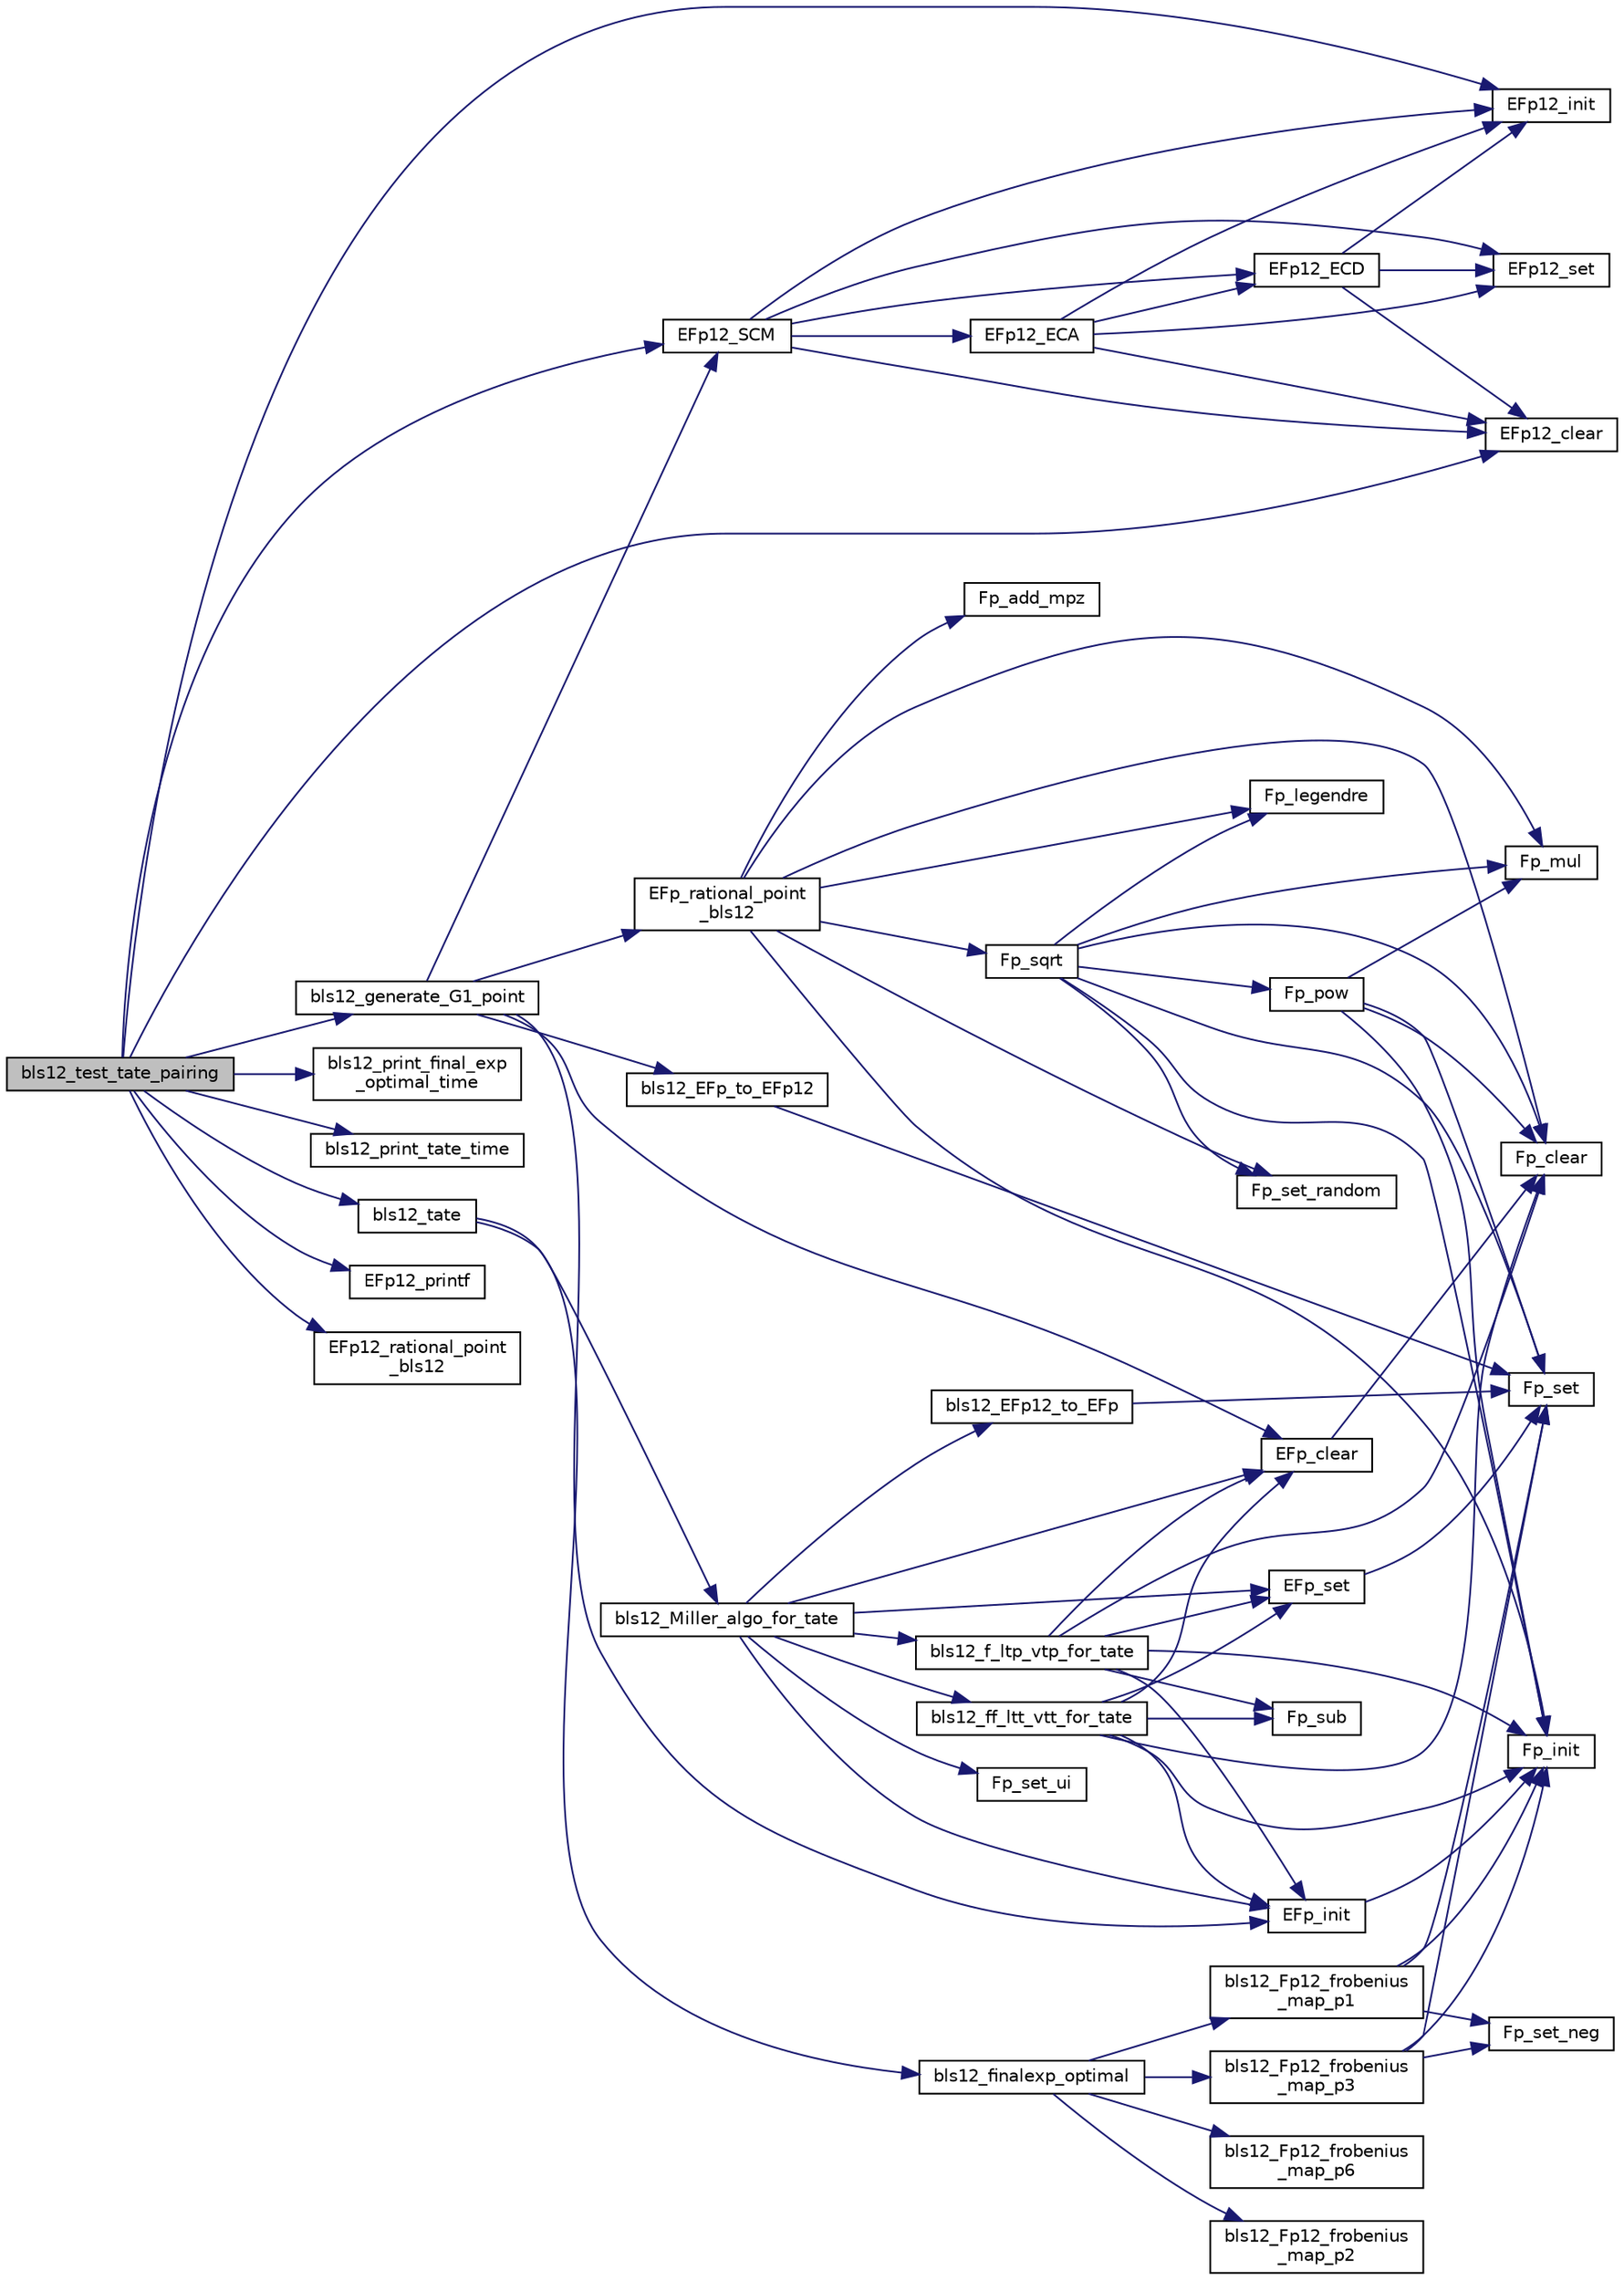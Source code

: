 digraph "bls12_test_tate_pairing"
{
  edge [fontname="Helvetica",fontsize="10",labelfontname="Helvetica",labelfontsize="10"];
  node [fontname="Helvetica",fontsize="10",shape=record];
  rankdir="LR";
  Node229 [label="bls12_test_tate_pairing",height=0.2,width=0.4,color="black", fillcolor="grey75", style="filled", fontcolor="black"];
  Node229 -> Node230 [color="midnightblue",fontsize="10",style="solid",fontname="Helvetica"];
  Node230 [label="bls12_generate_G1_point",height=0.2,width=0.4,color="black", fillcolor="white", style="filled",URL="$bls12__generate__points_8h.html#a72ef3b90d050e3eeb5395016e62ceaf1"];
  Node230 -> Node231 [color="midnightblue",fontsize="10",style="solid",fontname="Helvetica"];
  Node231 [label="bls12_EFp_to_EFp12",height=0.2,width=0.4,color="black", fillcolor="white", style="filled",URL="$bls12__twist_8h.html#a1fff3d9b5a4da8df91e68493d344cb6b"];
  Node231 -> Node232 [color="midnightblue",fontsize="10",style="solid",fontname="Helvetica"];
  Node232 [label="Fp_set",height=0.2,width=0.4,color="black", fillcolor="white", style="filled",URL="$bn__fp_8h.html#ab986f83b75086cf6c3f40105c5ae23b8"];
  Node230 -> Node233 [color="midnightblue",fontsize="10",style="solid",fontname="Helvetica"];
  Node233 [label="EFp12_SCM",height=0.2,width=0.4,color="black", fillcolor="white", style="filled",URL="$bn__efp12_8h.html#a525c20258f15285298ddf9ef3d334a67"];
  Node233 -> Node234 [color="midnightblue",fontsize="10",style="solid",fontname="Helvetica"];
  Node234 [label="EFp12_set",height=0.2,width=0.4,color="black", fillcolor="white", style="filled",URL="$bn__efp12_8h.html#add6e88c55e9b0107afabd8ff793545da"];
  Node233 -> Node235 [color="midnightblue",fontsize="10",style="solid",fontname="Helvetica"];
  Node235 [label="EFp12_init",height=0.2,width=0.4,color="black", fillcolor="white", style="filled",URL="$bn__efp12_8h.html#a1cef63517b0aaf7a3c4c3f0b030d00aa"];
  Node233 -> Node236 [color="midnightblue",fontsize="10",style="solid",fontname="Helvetica"];
  Node236 [label="EFp12_ECD",height=0.2,width=0.4,color="black", fillcolor="white", style="filled",URL="$bn__efp12_8h.html#a47a2b437c57858628f6571fa74eaf8a9"];
  Node236 -> Node235 [color="midnightblue",fontsize="10",style="solid",fontname="Helvetica"];
  Node236 -> Node234 [color="midnightblue",fontsize="10",style="solid",fontname="Helvetica"];
  Node236 -> Node237 [color="midnightblue",fontsize="10",style="solid",fontname="Helvetica"];
  Node237 [label="EFp12_clear",height=0.2,width=0.4,color="black", fillcolor="white", style="filled",URL="$bn__efp12_8h.html#af82bf012407b635d6e636d5323cd5da8"];
  Node233 -> Node238 [color="midnightblue",fontsize="10",style="solid",fontname="Helvetica"];
  Node238 [label="EFp12_ECA",height=0.2,width=0.4,color="black", fillcolor="white", style="filled",URL="$bn__efp12_8h.html#aa9cc7485b8fda733e5d194e0b658afe4"];
  Node238 -> Node234 [color="midnightblue",fontsize="10",style="solid",fontname="Helvetica"];
  Node238 -> Node236 [color="midnightblue",fontsize="10",style="solid",fontname="Helvetica"];
  Node238 -> Node235 [color="midnightblue",fontsize="10",style="solid",fontname="Helvetica"];
  Node238 -> Node237 [color="midnightblue",fontsize="10",style="solid",fontname="Helvetica"];
  Node233 -> Node237 [color="midnightblue",fontsize="10",style="solid",fontname="Helvetica"];
  Node230 -> Node239 [color="midnightblue",fontsize="10",style="solid",fontname="Helvetica"];
  Node239 [label="EFp_clear",height=0.2,width=0.4,color="black", fillcolor="white", style="filled",URL="$bn__efp_8h.html#a8d12aae9ceed0cf06fffc1dc2c2aae40"];
  Node239 -> Node240 [color="midnightblue",fontsize="10",style="solid",fontname="Helvetica"];
  Node240 [label="Fp_clear",height=0.2,width=0.4,color="black", fillcolor="white", style="filled",URL="$bn__fp_8h.html#a8020d216e590f1a4e3ed197dac0920fc"];
  Node230 -> Node241 [color="midnightblue",fontsize="10",style="solid",fontname="Helvetica"];
  Node241 [label="EFp_init",height=0.2,width=0.4,color="black", fillcolor="white", style="filled",URL="$bn__efp_8h.html#a2b1c0fe61a09134e31640f1565a48ed1"];
  Node241 -> Node242 [color="midnightblue",fontsize="10",style="solid",fontname="Helvetica"];
  Node242 [label="Fp_init",height=0.2,width=0.4,color="black", fillcolor="white", style="filled",URL="$bn__fp_8h.html#af102c589736284034064b7c2283000cb"];
  Node230 -> Node243 [color="midnightblue",fontsize="10",style="solid",fontname="Helvetica"];
  Node243 [label="EFp_rational_point\l_bls12",height=0.2,width=0.4,color="black", fillcolor="white", style="filled",URL="$bn__efp_8h.html#a131fa3538790c33f2006d84b4a60f4e5"];
  Node243 -> Node242 [color="midnightblue",fontsize="10",style="solid",fontname="Helvetica"];
  Node243 -> Node244 [color="midnightblue",fontsize="10",style="solid",fontname="Helvetica"];
  Node244 [label="Fp_set_random",height=0.2,width=0.4,color="black", fillcolor="white", style="filled",URL="$bn__fp_8h.html#afd32945f05593f2832d301c043b2b437"];
  Node243 -> Node245 [color="midnightblue",fontsize="10",style="solid",fontname="Helvetica"];
  Node245 [label="Fp_mul",height=0.2,width=0.4,color="black", fillcolor="white", style="filled",URL="$bn__fp_8h.html#a880fb156a0cc84e3483d481f9f22784e"];
  Node243 -> Node246 [color="midnightblue",fontsize="10",style="solid",fontname="Helvetica"];
  Node246 [label="Fp_add_mpz",height=0.2,width=0.4,color="black", fillcolor="white", style="filled",URL="$bn__fp_8h.html#a5e260a66d393501471c5fd9c8639a610"];
  Node243 -> Node247 [color="midnightblue",fontsize="10",style="solid",fontname="Helvetica"];
  Node247 [label="Fp_legendre",height=0.2,width=0.4,color="black", fillcolor="white", style="filled",URL="$bn__fp_8h.html#af7eedeaca3d3493d084125e1555ac71e"];
  Node243 -> Node248 [color="midnightblue",fontsize="10",style="solid",fontname="Helvetica"];
  Node248 [label="Fp_sqrt",height=0.2,width=0.4,color="black", fillcolor="white", style="filled",URL="$bn__fp_8h.html#acfc7bfa81b3f370904680568d52a54cd"];
  Node248 -> Node242 [color="midnightblue",fontsize="10",style="solid",fontname="Helvetica"];
  Node248 -> Node244 [color="midnightblue",fontsize="10",style="solid",fontname="Helvetica"];
  Node248 -> Node247 [color="midnightblue",fontsize="10",style="solid",fontname="Helvetica"];
  Node248 -> Node249 [color="midnightblue",fontsize="10",style="solid",fontname="Helvetica"];
  Node249 [label="Fp_pow",height=0.2,width=0.4,color="black", fillcolor="white", style="filled",URL="$bn__fp_8h.html#a0a229db7cfb57e337de586eb3695fa28"];
  Node249 -> Node242 [color="midnightblue",fontsize="10",style="solid",fontname="Helvetica"];
  Node249 -> Node232 [color="midnightblue",fontsize="10",style="solid",fontname="Helvetica"];
  Node249 -> Node245 [color="midnightblue",fontsize="10",style="solid",fontname="Helvetica"];
  Node249 -> Node240 [color="midnightblue",fontsize="10",style="solid",fontname="Helvetica"];
  Node248 -> Node245 [color="midnightblue",fontsize="10",style="solid",fontname="Helvetica"];
  Node248 -> Node232 [color="midnightblue",fontsize="10",style="solid",fontname="Helvetica"];
  Node248 -> Node240 [color="midnightblue",fontsize="10",style="solid",fontname="Helvetica"];
  Node243 -> Node240 [color="midnightblue",fontsize="10",style="solid",fontname="Helvetica"];
  Node229 -> Node250 [color="midnightblue",fontsize="10",style="solid",fontname="Helvetica"];
  Node250 [label="bls12_print_final_exp\l_optimal_time",height=0.2,width=0.4,color="black", fillcolor="white", style="filled",URL="$bls12__timeprint_8h.html#a6081f5bf171cdd0ca0de132ee1e92d53"];
  Node229 -> Node251 [color="midnightblue",fontsize="10",style="solid",fontname="Helvetica"];
  Node251 [label="bls12_print_tate_time",height=0.2,width=0.4,color="black", fillcolor="white", style="filled",URL="$bls12__timeprint_8h.html#a0c93bdff976e5aa44b2368b57ad6c049"];
  Node229 -> Node252 [color="midnightblue",fontsize="10",style="solid",fontname="Helvetica"];
  Node252 [label="bls12_tate",height=0.2,width=0.4,color="black", fillcolor="white", style="filled",URL="$bls12__pairings_8h.html#a83edc7fcbac2490ab67a1e6f746bdd68"];
  Node252 -> Node253 [color="midnightblue",fontsize="10",style="solid",fontname="Helvetica"];
  Node253 [label="bls12_finalexp_optimal",height=0.2,width=0.4,color="black", fillcolor="white", style="filled",URL="$bls12__finalexp_8h.html#a7ebeae6dd8ceff07d604ddb47a9cd2a1"];
  Node253 -> Node254 [color="midnightblue",fontsize="10",style="solid",fontname="Helvetica"];
  Node254 [label="bls12_Fp12_frobenius\l_map_p1",height=0.2,width=0.4,color="black", fillcolor="white", style="filled",URL="$bls12__frobenius_8h.html#a22e66a8db607710f331457d0a42b52a6"];
  Node254 -> Node242 [color="midnightblue",fontsize="10",style="solid",fontname="Helvetica"];
  Node254 -> Node232 [color="midnightblue",fontsize="10",style="solid",fontname="Helvetica"];
  Node254 -> Node255 [color="midnightblue",fontsize="10",style="solid",fontname="Helvetica"];
  Node255 [label="Fp_set_neg",height=0.2,width=0.4,color="black", fillcolor="white", style="filled",URL="$bn__fp_8h.html#ab8ccba7d599eda4d0cd9e34b09fe38e6"];
  Node253 -> Node256 [color="midnightblue",fontsize="10",style="solid",fontname="Helvetica"];
  Node256 [label="bls12_Fp12_frobenius\l_map_p2",height=0.2,width=0.4,color="black", fillcolor="white", style="filled",URL="$bls12__frobenius_8h.html#af6a38141d5aa4f0fc4361d12d8c05671"];
  Node253 -> Node257 [color="midnightblue",fontsize="10",style="solid",fontname="Helvetica"];
  Node257 [label="bls12_Fp12_frobenius\l_map_p3",height=0.2,width=0.4,color="black", fillcolor="white", style="filled",URL="$bls12__frobenius_8h.html#a8b383bddc2f7f902a85b73bea5d9d44d"];
  Node257 -> Node242 [color="midnightblue",fontsize="10",style="solid",fontname="Helvetica"];
  Node257 -> Node232 [color="midnightblue",fontsize="10",style="solid",fontname="Helvetica"];
  Node257 -> Node255 [color="midnightblue",fontsize="10",style="solid",fontname="Helvetica"];
  Node253 -> Node258 [color="midnightblue",fontsize="10",style="solid",fontname="Helvetica"];
  Node258 [label="bls12_Fp12_frobenius\l_map_p6",height=0.2,width=0.4,color="black", fillcolor="white", style="filled",URL="$bls12__frobenius_8h.html#ac7974480ad75b1a3ccb4ead7247abf15"];
  Node252 -> Node259 [color="midnightblue",fontsize="10",style="solid",fontname="Helvetica"];
  Node259 [label="bls12_Miller_algo_for_tate",height=0.2,width=0.4,color="black", fillcolor="white", style="filled",URL="$bls12__miller__tate_8h.html#a3e6c2d9558c05e1ab32f2c67b03287d5"];
  Node259 -> Node260 [color="midnightblue",fontsize="10",style="solid",fontname="Helvetica"];
  Node260 [label="bls12_EFp12_to_EFp",height=0.2,width=0.4,color="black", fillcolor="white", style="filled",URL="$bls12__twist_8h.html#ab400c20c7379b8092500f351fda16323"];
  Node260 -> Node232 [color="midnightblue",fontsize="10",style="solid",fontname="Helvetica"];
  Node259 -> Node261 [color="midnightblue",fontsize="10",style="solid",fontname="Helvetica"];
  Node261 [label="bls12_f_ltp_vtp_for_tate",height=0.2,width=0.4,color="black", fillcolor="white", style="filled",URL="$bls12__line__tate_8h.html#a1f80689fc6980972d6a85828147271a9"];
  Node261 -> Node239 [color="midnightblue",fontsize="10",style="solid",fontname="Helvetica"];
  Node261 -> Node241 [color="midnightblue",fontsize="10",style="solid",fontname="Helvetica"];
  Node261 -> Node262 [color="midnightblue",fontsize="10",style="solid",fontname="Helvetica"];
  Node262 [label="EFp_set",height=0.2,width=0.4,color="black", fillcolor="white", style="filled",URL="$bn__efp_8h.html#abb438750cc5bfec2da8cd2f3863a985f"];
  Node262 -> Node232 [color="midnightblue",fontsize="10",style="solid",fontname="Helvetica"];
  Node261 -> Node240 [color="midnightblue",fontsize="10",style="solid",fontname="Helvetica"];
  Node261 -> Node242 [color="midnightblue",fontsize="10",style="solid",fontname="Helvetica"];
  Node261 -> Node263 [color="midnightblue",fontsize="10",style="solid",fontname="Helvetica"];
  Node263 [label="Fp_sub",height=0.2,width=0.4,color="black", fillcolor="white", style="filled",URL="$bn__fp_8h.html#ac462212d662d8bd7041f5fa8df436c2d"];
  Node259 -> Node264 [color="midnightblue",fontsize="10",style="solid",fontname="Helvetica"];
  Node264 [label="bls12_ff_ltt_vtt_for_tate",height=0.2,width=0.4,color="black", fillcolor="white", style="filled",URL="$bls12__line__tate_8h.html#a91895df9737048f5ac59ee81633aa247"];
  Node264 -> Node239 [color="midnightblue",fontsize="10",style="solid",fontname="Helvetica"];
  Node264 -> Node241 [color="midnightblue",fontsize="10",style="solid",fontname="Helvetica"];
  Node264 -> Node262 [color="midnightblue",fontsize="10",style="solid",fontname="Helvetica"];
  Node264 -> Node240 [color="midnightblue",fontsize="10",style="solid",fontname="Helvetica"];
  Node264 -> Node242 [color="midnightblue",fontsize="10",style="solid",fontname="Helvetica"];
  Node264 -> Node263 [color="midnightblue",fontsize="10",style="solid",fontname="Helvetica"];
  Node259 -> Node239 [color="midnightblue",fontsize="10",style="solid",fontname="Helvetica"];
  Node259 -> Node241 [color="midnightblue",fontsize="10",style="solid",fontname="Helvetica"];
  Node259 -> Node262 [color="midnightblue",fontsize="10",style="solid",fontname="Helvetica"];
  Node259 -> Node265 [color="midnightblue",fontsize="10",style="solid",fontname="Helvetica"];
  Node265 [label="Fp_set_ui",height=0.2,width=0.4,color="black", fillcolor="white", style="filled",URL="$bn__fp_8h.html#ae0585a806e578512a600d6f65043bd1f"];
  Node229 -> Node237 [color="midnightblue",fontsize="10",style="solid",fontname="Helvetica"];
  Node229 -> Node235 [color="midnightblue",fontsize="10",style="solid",fontname="Helvetica"];
  Node229 -> Node266 [color="midnightblue",fontsize="10",style="solid",fontname="Helvetica"];
  Node266 [label="EFp12_printf",height=0.2,width=0.4,color="black", fillcolor="white", style="filled",URL="$bn__efp12_8h.html#a71ea4e076240e86eadc51073a714667c"];
  Node229 -> Node267 [color="midnightblue",fontsize="10",style="solid",fontname="Helvetica"];
  Node267 [label="EFp12_rational_point\l_bls12",height=0.2,width=0.4,color="black", fillcolor="white", style="filled",URL="$bn__efp12_8h.html#abcb5db21f94f92eb107a8f3a44219798"];
  Node229 -> Node233 [color="midnightblue",fontsize="10",style="solid",fontname="Helvetica"];
}
